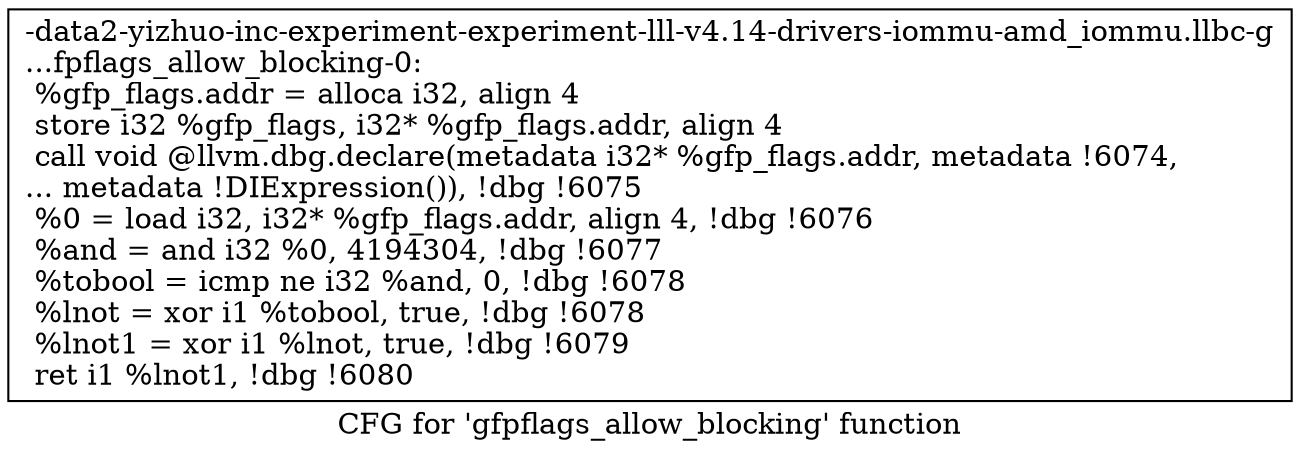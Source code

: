 digraph "CFG for 'gfpflags_allow_blocking' function" {
	label="CFG for 'gfpflags_allow_blocking' function";

	Node0x561b9494c200 [shape=record,label="{-data2-yizhuo-inc-experiment-experiment-lll-v4.14-drivers-iommu-amd_iommu.llbc-g\l...fpflags_allow_blocking-0:\l  %gfp_flags.addr = alloca i32, align 4\l  store i32 %gfp_flags, i32* %gfp_flags.addr, align 4\l  call void @llvm.dbg.declare(metadata i32* %gfp_flags.addr, metadata !6074,\l... metadata !DIExpression()), !dbg !6075\l  %0 = load i32, i32* %gfp_flags.addr, align 4, !dbg !6076\l  %and = and i32 %0, 4194304, !dbg !6077\l  %tobool = icmp ne i32 %and, 0, !dbg !6078\l  %lnot = xor i1 %tobool, true, !dbg !6078\l  %lnot1 = xor i1 %lnot, true, !dbg !6079\l  ret i1 %lnot1, !dbg !6080\l}"];
}
